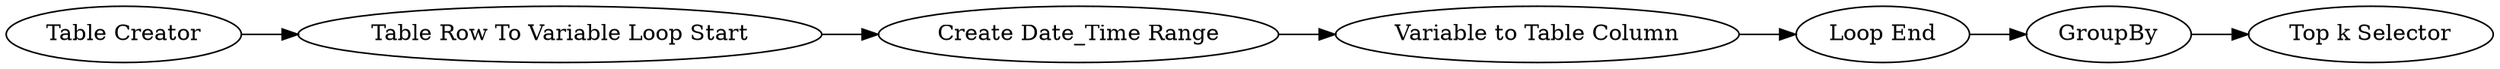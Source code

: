 digraph {
	5 -> 3
	7 -> 8
	8 -> 9
	3 -> 6
	6 -> 7
	1 -> 5
	5 [label="Table Row To Variable Loop Start"]
	1 [label="Table Creator"]
	7 [label="Loop End"]
	9 [label="Top k Selector"]
	6 [label="Variable to Table Column"]
	8 [label=GroupBy]
	3 [label="Create Date_Time Range"]
	rankdir=LR
}
